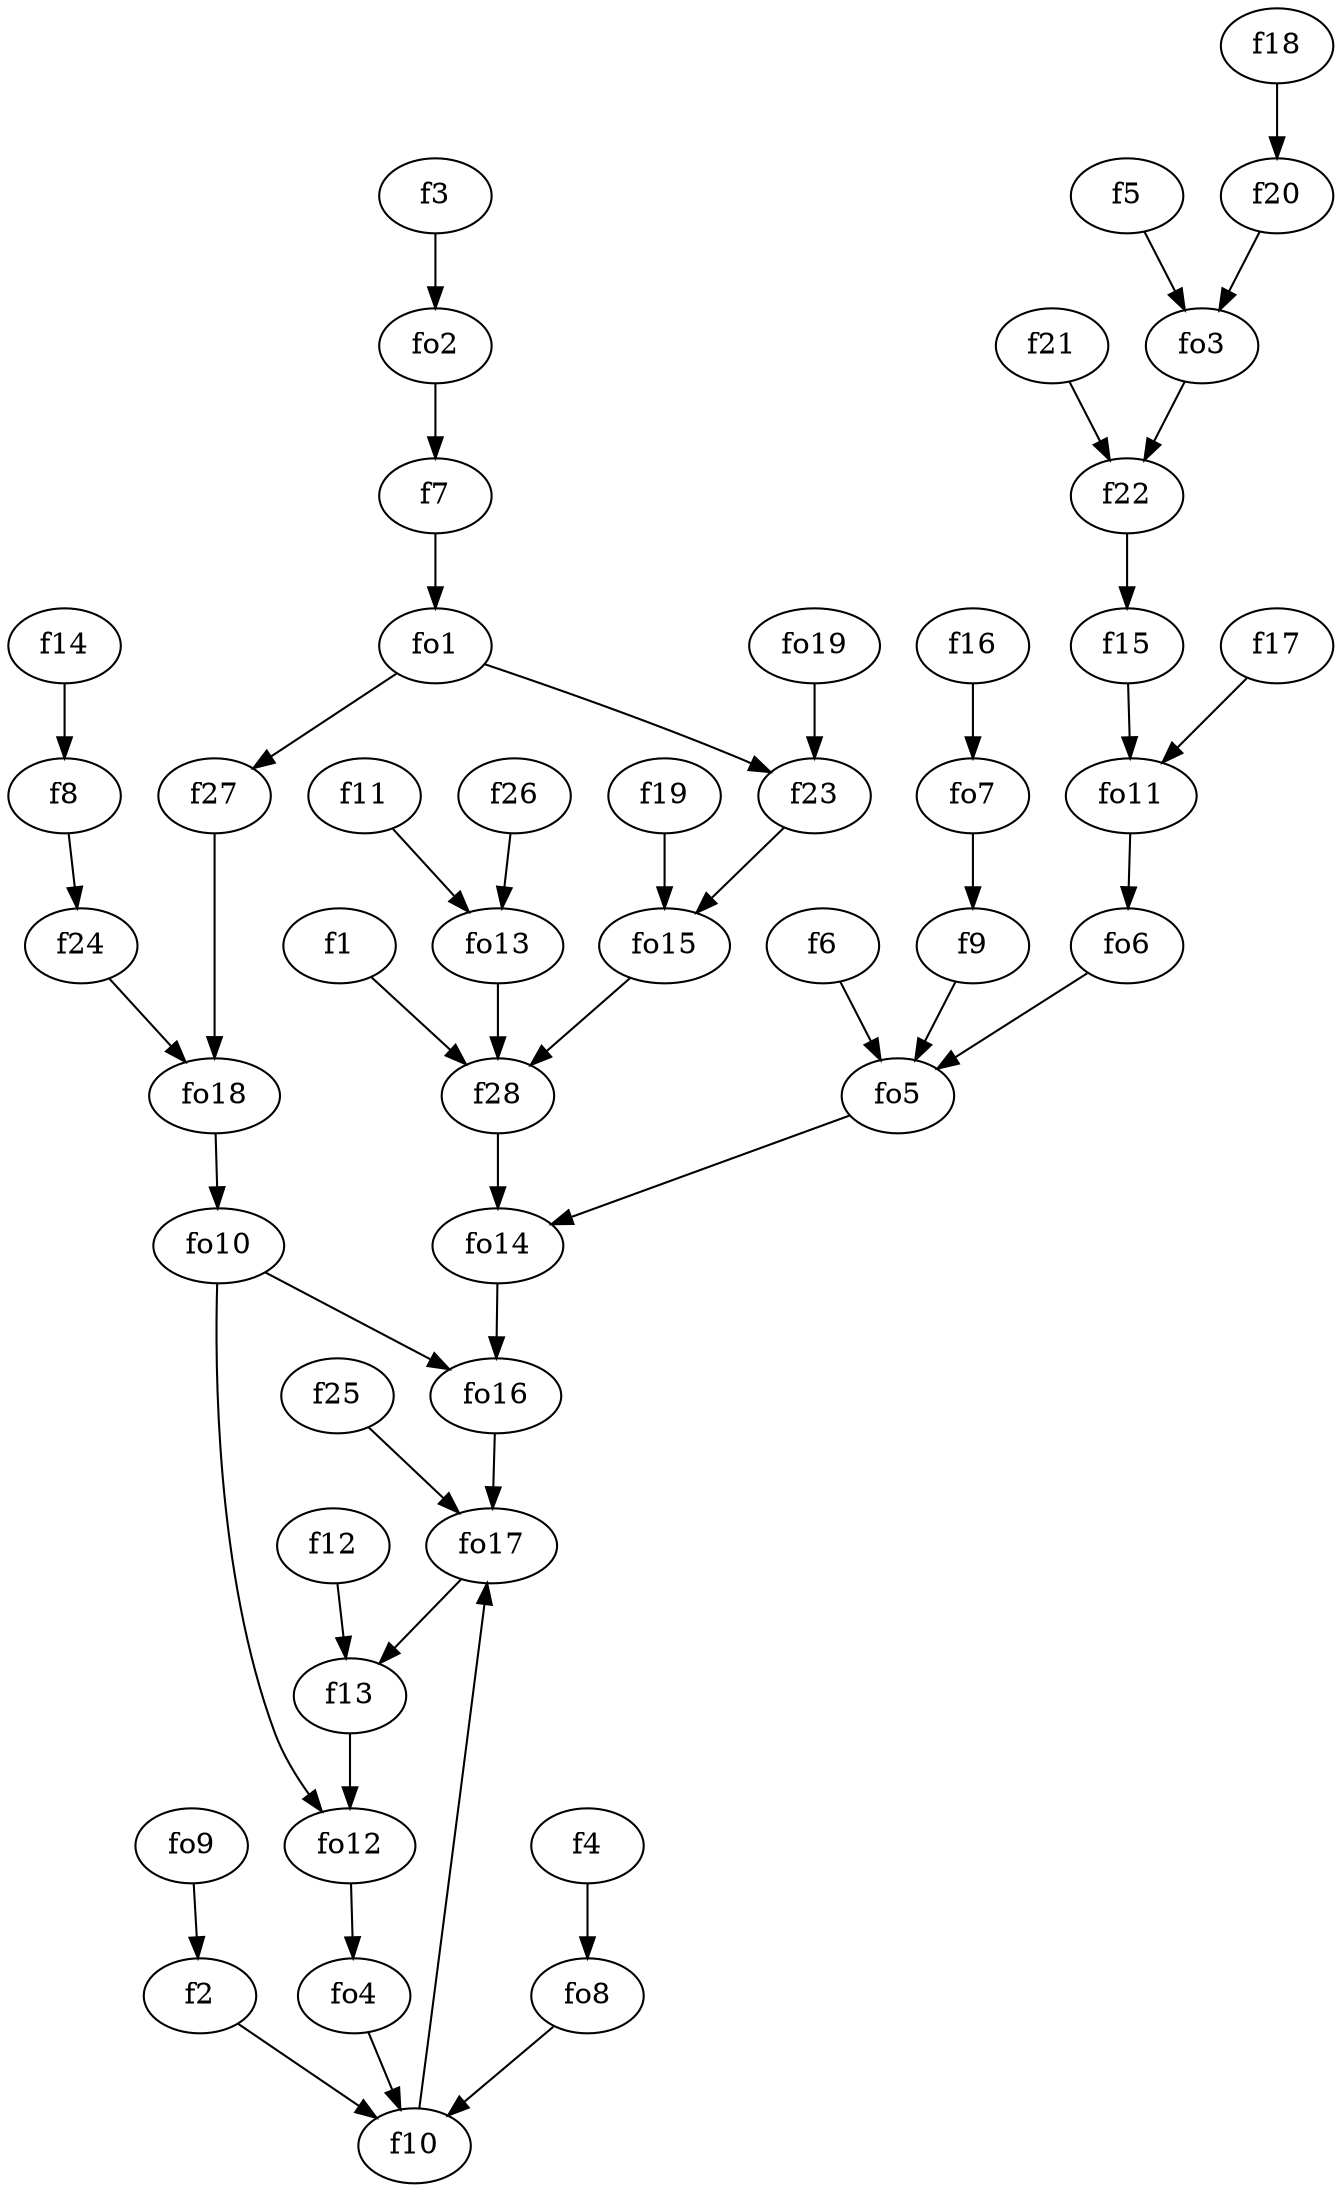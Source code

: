 strict digraph  {
f1;
f2;
f3;
f4;
f5;
f6;
f7;
f8;
f9;
f10;
f11;
f12;
f13;
f14;
f15;
f16;
f17;
f18;
f19;
f20;
f21;
f22;
f23;
f24;
f25;
f26;
f27;
f28;
fo1;
fo2;
fo3;
fo4;
fo5;
fo6;
fo7;
fo8;
fo9;
fo10;
fo11;
fo12;
fo13;
fo14;
fo15;
fo16;
fo17;
fo18;
fo19;
f1 -> f28  [weight=2];
f2 -> f10  [weight=2];
f3 -> fo2  [weight=2];
f4 -> fo8  [weight=2];
f5 -> fo3  [weight=2];
f6 -> fo5  [weight=2];
f7 -> fo1  [weight=2];
f8 -> f24  [weight=2];
f9 -> fo5  [weight=2];
f10 -> fo17  [weight=2];
f11 -> fo13  [weight=2];
f12 -> f13  [weight=2];
f13 -> fo12  [weight=2];
f14 -> f8  [weight=2];
f15 -> fo11  [weight=2];
f16 -> fo7  [weight=2];
f17 -> fo11  [weight=2];
f18 -> f20  [weight=2];
f19 -> fo15  [weight=2];
f20 -> fo3  [weight=2];
f21 -> f22  [weight=2];
f22 -> f15  [weight=2];
f23 -> fo15  [weight=2];
f24 -> fo18  [weight=2];
f25 -> fo17  [weight=2];
f26 -> fo13  [weight=2];
f27 -> fo18  [weight=2];
f28 -> fo14  [weight=2];
fo1 -> f27  [weight=2];
fo1 -> f23  [weight=2];
fo2 -> f7  [weight=2];
fo3 -> f22  [weight=2];
fo4 -> f10  [weight=2];
fo5 -> fo14  [weight=2];
fo6 -> fo5  [weight=2];
fo7 -> f9  [weight=2];
fo8 -> f10  [weight=2];
fo9 -> f2  [weight=2];
fo10 -> fo16  [weight=2];
fo10 -> fo12  [weight=2];
fo11 -> fo6  [weight=2];
fo12 -> fo4  [weight=2];
fo13 -> f28  [weight=2];
fo14 -> fo16  [weight=2];
fo15 -> f28  [weight=2];
fo16 -> fo17  [weight=2];
fo17 -> f13  [weight=2];
fo18 -> fo10  [weight=2];
fo19 -> f23  [weight=2];
}
